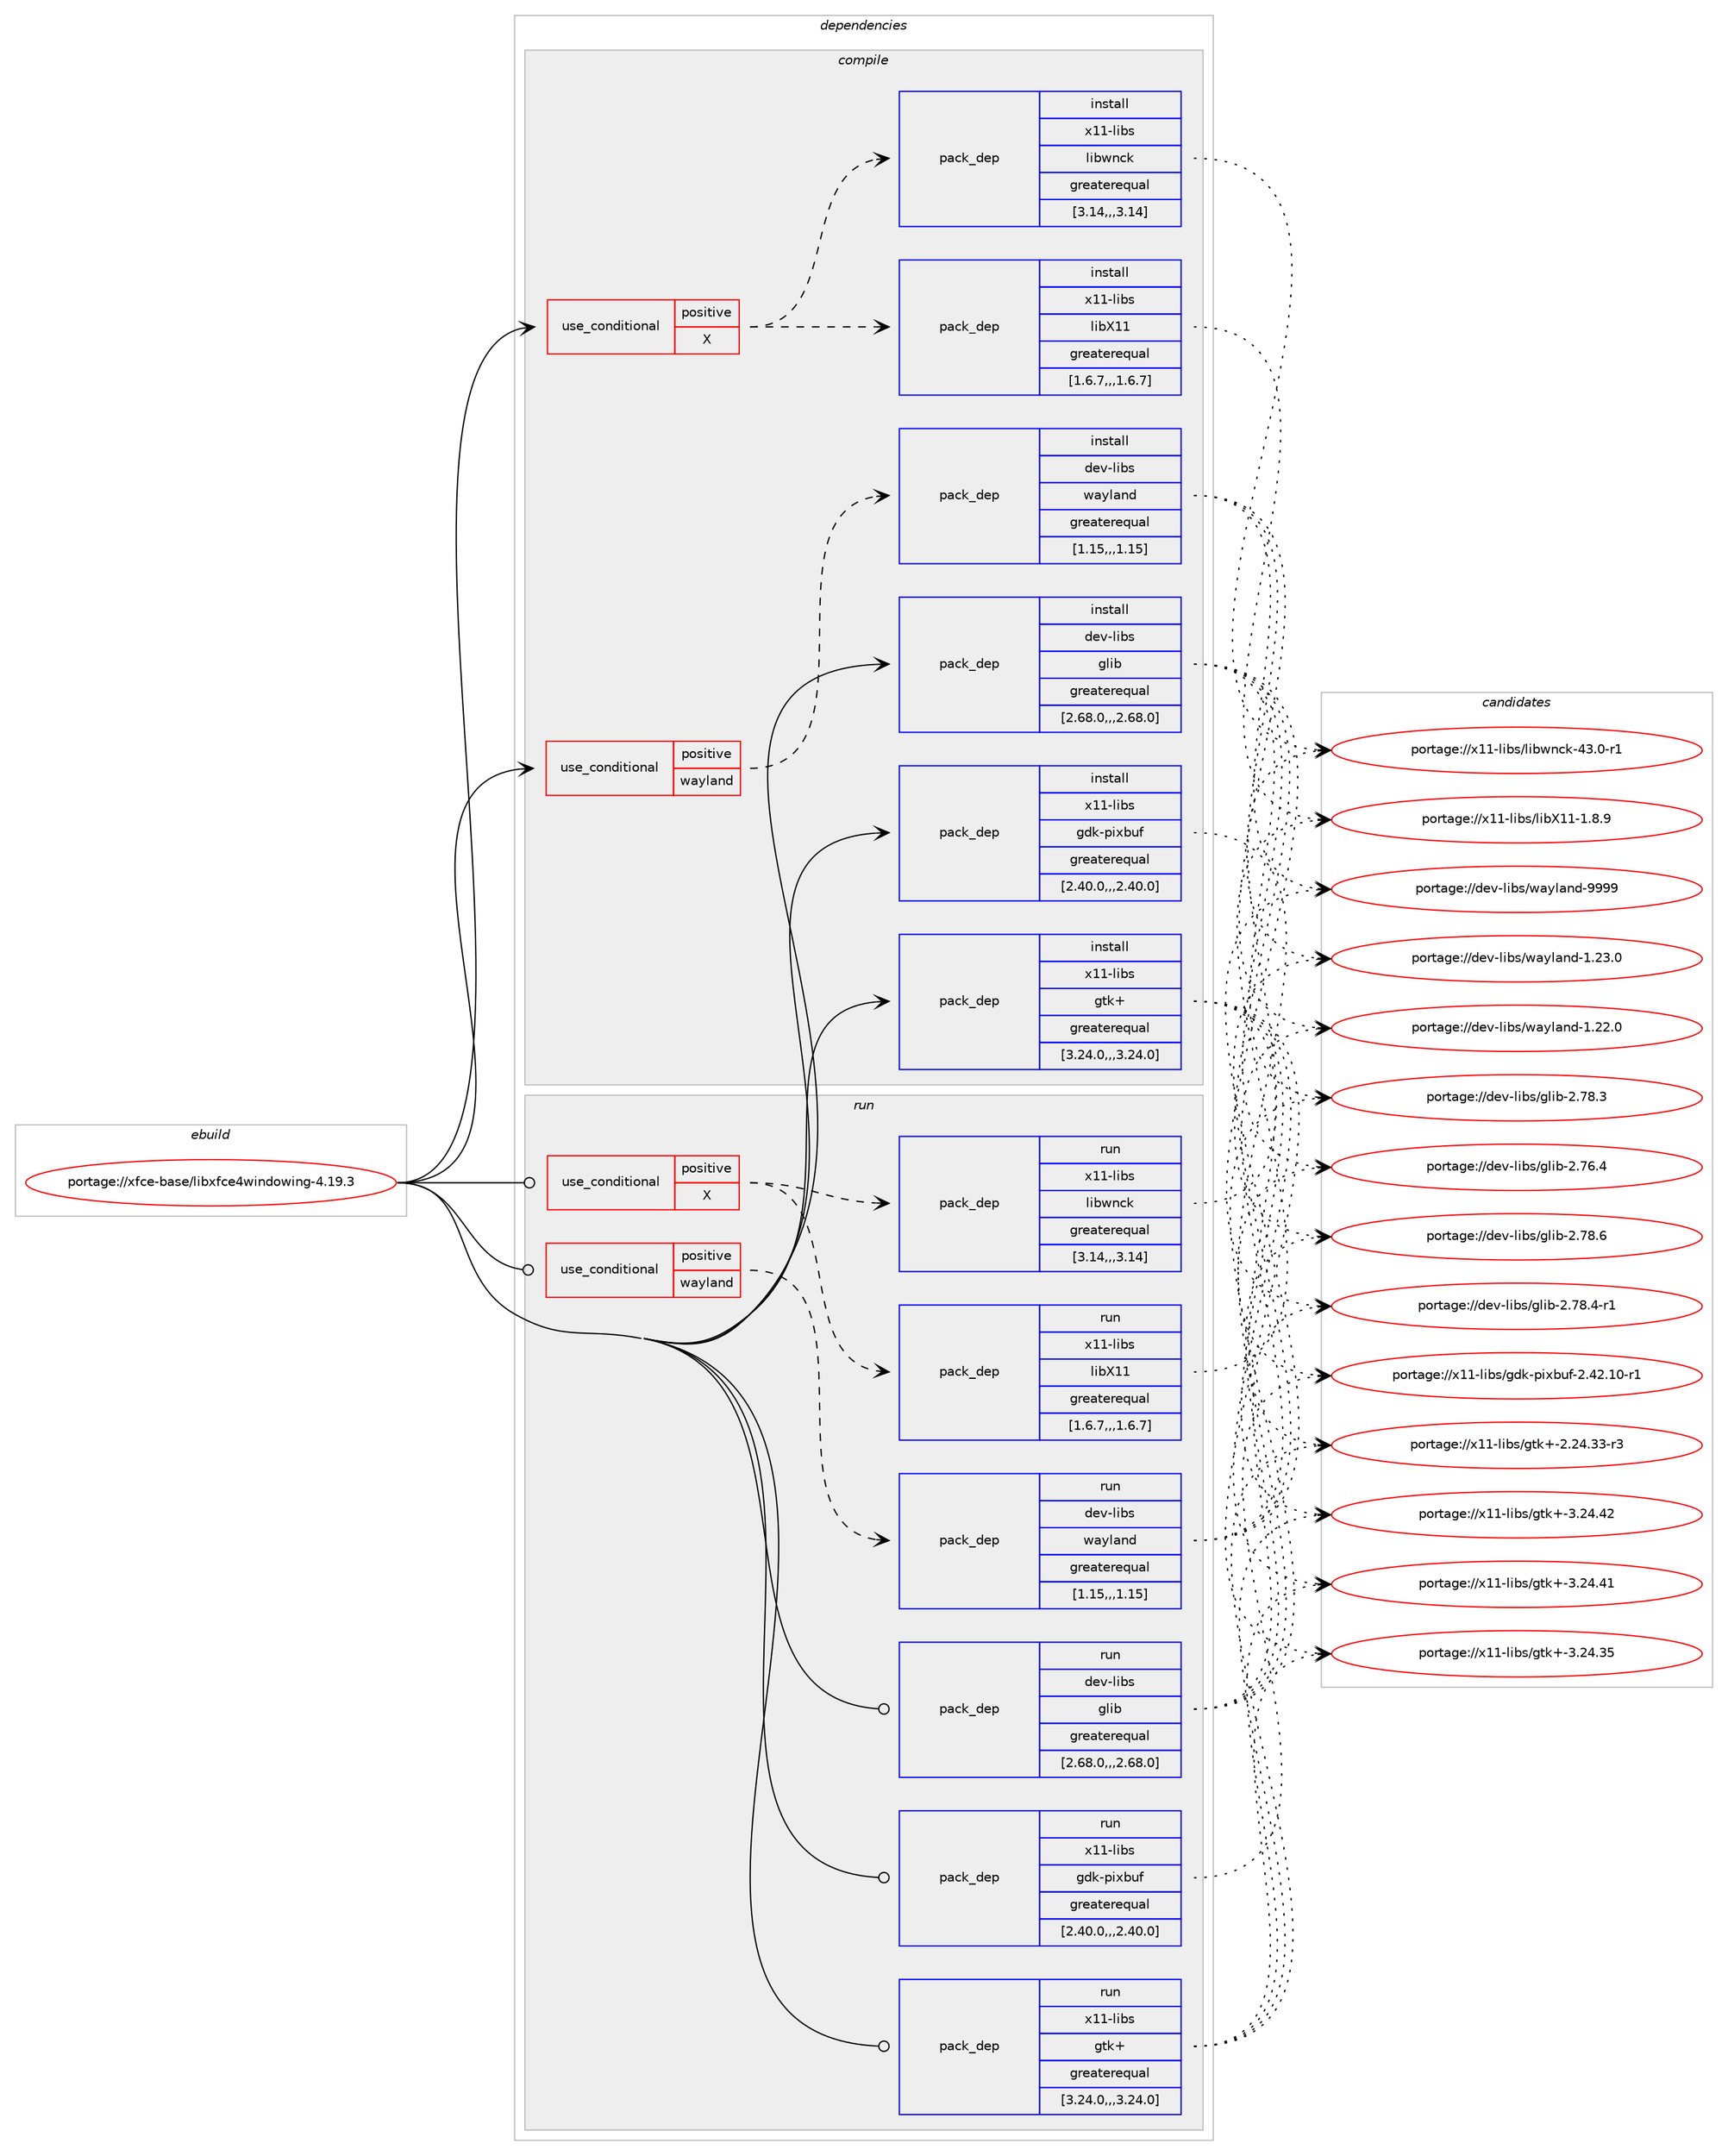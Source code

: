 digraph prolog {

# *************
# Graph options
# *************

newrank=true;
concentrate=true;
compound=true;
graph [rankdir=LR,fontname=Helvetica,fontsize=10,ranksep=1.5];#, ranksep=2.5, nodesep=0.2];
edge  [arrowhead=vee];
node  [fontname=Helvetica,fontsize=10];

# **********
# The ebuild
# **********

subgraph cluster_leftcol {
color=gray;
label=<<i>ebuild</i>>;
id [label="portage://xfce-base/libxfce4windowing-4.19.3", color=red, width=4, href="../xfce-base/libxfce4windowing-4.19.3.svg"];
}

# ****************
# The dependencies
# ****************

subgraph cluster_midcol {
color=gray;
label=<<i>dependencies</i>>;
subgraph cluster_compile {
fillcolor="#eeeeee";
style=filled;
label=<<i>compile</i>>;
subgraph cond123717 {
dependency470203 [label=<<TABLE BORDER="0" CELLBORDER="1" CELLSPACING="0" CELLPADDING="4"><TR><TD ROWSPAN="3" CELLPADDING="10">use_conditional</TD></TR><TR><TD>positive</TD></TR><TR><TD>X</TD></TR></TABLE>>, shape=none, color=red];
subgraph pack343048 {
dependency470204 [label=<<TABLE BORDER="0" CELLBORDER="1" CELLSPACING="0" CELLPADDING="4" WIDTH="220"><TR><TD ROWSPAN="6" CELLPADDING="30">pack_dep</TD></TR><TR><TD WIDTH="110">install</TD></TR><TR><TD>x11-libs</TD></TR><TR><TD>libX11</TD></TR><TR><TD>greaterequal</TD></TR><TR><TD>[1.6.7,,,1.6.7]</TD></TR></TABLE>>, shape=none, color=blue];
}
dependency470203:e -> dependency470204:w [weight=20,style="dashed",arrowhead="vee"];
subgraph pack343049 {
dependency470205 [label=<<TABLE BORDER="0" CELLBORDER="1" CELLSPACING="0" CELLPADDING="4" WIDTH="220"><TR><TD ROWSPAN="6" CELLPADDING="30">pack_dep</TD></TR><TR><TD WIDTH="110">install</TD></TR><TR><TD>x11-libs</TD></TR><TR><TD>libwnck</TD></TR><TR><TD>greaterequal</TD></TR><TR><TD>[3.14,,,3.14]</TD></TR></TABLE>>, shape=none, color=blue];
}
dependency470203:e -> dependency470205:w [weight=20,style="dashed",arrowhead="vee"];
}
id:e -> dependency470203:w [weight=20,style="solid",arrowhead="vee"];
subgraph cond123718 {
dependency470206 [label=<<TABLE BORDER="0" CELLBORDER="1" CELLSPACING="0" CELLPADDING="4"><TR><TD ROWSPAN="3" CELLPADDING="10">use_conditional</TD></TR><TR><TD>positive</TD></TR><TR><TD>wayland</TD></TR></TABLE>>, shape=none, color=red];
subgraph pack343050 {
dependency470207 [label=<<TABLE BORDER="0" CELLBORDER="1" CELLSPACING="0" CELLPADDING="4" WIDTH="220"><TR><TD ROWSPAN="6" CELLPADDING="30">pack_dep</TD></TR><TR><TD WIDTH="110">install</TD></TR><TR><TD>dev-libs</TD></TR><TR><TD>wayland</TD></TR><TR><TD>greaterequal</TD></TR><TR><TD>[1.15,,,1.15]</TD></TR></TABLE>>, shape=none, color=blue];
}
dependency470206:e -> dependency470207:w [weight=20,style="dashed",arrowhead="vee"];
}
id:e -> dependency470206:w [weight=20,style="solid",arrowhead="vee"];
subgraph pack343051 {
dependency470208 [label=<<TABLE BORDER="0" CELLBORDER="1" CELLSPACING="0" CELLPADDING="4" WIDTH="220"><TR><TD ROWSPAN="6" CELLPADDING="30">pack_dep</TD></TR><TR><TD WIDTH="110">install</TD></TR><TR><TD>dev-libs</TD></TR><TR><TD>glib</TD></TR><TR><TD>greaterequal</TD></TR><TR><TD>[2.68.0,,,2.68.0]</TD></TR></TABLE>>, shape=none, color=blue];
}
id:e -> dependency470208:w [weight=20,style="solid",arrowhead="vee"];
subgraph pack343052 {
dependency470209 [label=<<TABLE BORDER="0" CELLBORDER="1" CELLSPACING="0" CELLPADDING="4" WIDTH="220"><TR><TD ROWSPAN="6" CELLPADDING="30">pack_dep</TD></TR><TR><TD WIDTH="110">install</TD></TR><TR><TD>x11-libs</TD></TR><TR><TD>gdk-pixbuf</TD></TR><TR><TD>greaterequal</TD></TR><TR><TD>[2.40.0,,,2.40.0]</TD></TR></TABLE>>, shape=none, color=blue];
}
id:e -> dependency470209:w [weight=20,style="solid",arrowhead="vee"];
subgraph pack343053 {
dependency470210 [label=<<TABLE BORDER="0" CELLBORDER="1" CELLSPACING="0" CELLPADDING="4" WIDTH="220"><TR><TD ROWSPAN="6" CELLPADDING="30">pack_dep</TD></TR><TR><TD WIDTH="110">install</TD></TR><TR><TD>x11-libs</TD></TR><TR><TD>gtk+</TD></TR><TR><TD>greaterequal</TD></TR><TR><TD>[3.24.0,,,3.24.0]</TD></TR></TABLE>>, shape=none, color=blue];
}
id:e -> dependency470210:w [weight=20,style="solid",arrowhead="vee"];
}
subgraph cluster_compileandrun {
fillcolor="#eeeeee";
style=filled;
label=<<i>compile and run</i>>;
}
subgraph cluster_run {
fillcolor="#eeeeee";
style=filled;
label=<<i>run</i>>;
subgraph cond123719 {
dependency470211 [label=<<TABLE BORDER="0" CELLBORDER="1" CELLSPACING="0" CELLPADDING="4"><TR><TD ROWSPAN="3" CELLPADDING="10">use_conditional</TD></TR><TR><TD>positive</TD></TR><TR><TD>X</TD></TR></TABLE>>, shape=none, color=red];
subgraph pack343054 {
dependency470212 [label=<<TABLE BORDER="0" CELLBORDER="1" CELLSPACING="0" CELLPADDING="4" WIDTH="220"><TR><TD ROWSPAN="6" CELLPADDING="30">pack_dep</TD></TR><TR><TD WIDTH="110">run</TD></TR><TR><TD>x11-libs</TD></TR><TR><TD>libX11</TD></TR><TR><TD>greaterequal</TD></TR><TR><TD>[1.6.7,,,1.6.7]</TD></TR></TABLE>>, shape=none, color=blue];
}
dependency470211:e -> dependency470212:w [weight=20,style="dashed",arrowhead="vee"];
subgraph pack343055 {
dependency470213 [label=<<TABLE BORDER="0" CELLBORDER="1" CELLSPACING="0" CELLPADDING="4" WIDTH="220"><TR><TD ROWSPAN="6" CELLPADDING="30">pack_dep</TD></TR><TR><TD WIDTH="110">run</TD></TR><TR><TD>x11-libs</TD></TR><TR><TD>libwnck</TD></TR><TR><TD>greaterequal</TD></TR><TR><TD>[3.14,,,3.14]</TD></TR></TABLE>>, shape=none, color=blue];
}
dependency470211:e -> dependency470213:w [weight=20,style="dashed",arrowhead="vee"];
}
id:e -> dependency470211:w [weight=20,style="solid",arrowhead="odot"];
subgraph cond123720 {
dependency470214 [label=<<TABLE BORDER="0" CELLBORDER="1" CELLSPACING="0" CELLPADDING="4"><TR><TD ROWSPAN="3" CELLPADDING="10">use_conditional</TD></TR><TR><TD>positive</TD></TR><TR><TD>wayland</TD></TR></TABLE>>, shape=none, color=red];
subgraph pack343056 {
dependency470215 [label=<<TABLE BORDER="0" CELLBORDER="1" CELLSPACING="0" CELLPADDING="4" WIDTH="220"><TR><TD ROWSPAN="6" CELLPADDING="30">pack_dep</TD></TR><TR><TD WIDTH="110">run</TD></TR><TR><TD>dev-libs</TD></TR><TR><TD>wayland</TD></TR><TR><TD>greaterequal</TD></TR><TR><TD>[1.15,,,1.15]</TD></TR></TABLE>>, shape=none, color=blue];
}
dependency470214:e -> dependency470215:w [weight=20,style="dashed",arrowhead="vee"];
}
id:e -> dependency470214:w [weight=20,style="solid",arrowhead="odot"];
subgraph pack343057 {
dependency470216 [label=<<TABLE BORDER="0" CELLBORDER="1" CELLSPACING="0" CELLPADDING="4" WIDTH="220"><TR><TD ROWSPAN="6" CELLPADDING="30">pack_dep</TD></TR><TR><TD WIDTH="110">run</TD></TR><TR><TD>dev-libs</TD></TR><TR><TD>glib</TD></TR><TR><TD>greaterequal</TD></TR><TR><TD>[2.68.0,,,2.68.0]</TD></TR></TABLE>>, shape=none, color=blue];
}
id:e -> dependency470216:w [weight=20,style="solid",arrowhead="odot"];
subgraph pack343058 {
dependency470217 [label=<<TABLE BORDER="0" CELLBORDER="1" CELLSPACING="0" CELLPADDING="4" WIDTH="220"><TR><TD ROWSPAN="6" CELLPADDING="30">pack_dep</TD></TR><TR><TD WIDTH="110">run</TD></TR><TR><TD>x11-libs</TD></TR><TR><TD>gdk-pixbuf</TD></TR><TR><TD>greaterequal</TD></TR><TR><TD>[2.40.0,,,2.40.0]</TD></TR></TABLE>>, shape=none, color=blue];
}
id:e -> dependency470217:w [weight=20,style="solid",arrowhead="odot"];
subgraph pack343059 {
dependency470218 [label=<<TABLE BORDER="0" CELLBORDER="1" CELLSPACING="0" CELLPADDING="4" WIDTH="220"><TR><TD ROWSPAN="6" CELLPADDING="30">pack_dep</TD></TR><TR><TD WIDTH="110">run</TD></TR><TR><TD>x11-libs</TD></TR><TR><TD>gtk+</TD></TR><TR><TD>greaterequal</TD></TR><TR><TD>[3.24.0,,,3.24.0]</TD></TR></TABLE>>, shape=none, color=blue];
}
id:e -> dependency470218:w [weight=20,style="solid",arrowhead="odot"];
}
}

# **************
# The candidates
# **************

subgraph cluster_choices {
rank=same;
color=gray;
label=<<i>candidates</i>>;

subgraph choice343048 {
color=black;
nodesep=1;
choice120494945108105981154710810598884949454946564657 [label="portage://x11-libs/libX11-1.8.9", color=red, width=4,href="../x11-libs/libX11-1.8.9.svg"];
dependency470204:e -> choice120494945108105981154710810598884949454946564657:w [style=dotted,weight="100"];
}
subgraph choice343049 {
color=black;
nodesep=1;
choice1204949451081059811547108105981191109910745525146484511449 [label="portage://x11-libs/libwnck-43.0-r1", color=red, width=4,href="../x11-libs/libwnck-43.0-r1.svg"];
dependency470205:e -> choice1204949451081059811547108105981191109910745525146484511449:w [style=dotted,weight="100"];
}
subgraph choice343050 {
color=black;
nodesep=1;
choice10010111845108105981154711997121108971101004557575757 [label="portage://dev-libs/wayland-9999", color=red, width=4,href="../dev-libs/wayland-9999.svg"];
choice100101118451081059811547119971211089711010045494650514648 [label="portage://dev-libs/wayland-1.23.0", color=red, width=4,href="../dev-libs/wayland-1.23.0.svg"];
choice100101118451081059811547119971211089711010045494650504648 [label="portage://dev-libs/wayland-1.22.0", color=red, width=4,href="../dev-libs/wayland-1.22.0.svg"];
dependency470207:e -> choice10010111845108105981154711997121108971101004557575757:w [style=dotted,weight="100"];
dependency470207:e -> choice100101118451081059811547119971211089711010045494650514648:w [style=dotted,weight="100"];
dependency470207:e -> choice100101118451081059811547119971211089711010045494650504648:w [style=dotted,weight="100"];
}
subgraph choice343051 {
color=black;
nodesep=1;
choice1001011184510810598115471031081059845504655564654 [label="portage://dev-libs/glib-2.78.6", color=red, width=4,href="../dev-libs/glib-2.78.6.svg"];
choice10010111845108105981154710310810598455046555646524511449 [label="portage://dev-libs/glib-2.78.4-r1", color=red, width=4,href="../dev-libs/glib-2.78.4-r1.svg"];
choice1001011184510810598115471031081059845504655564651 [label="portage://dev-libs/glib-2.78.3", color=red, width=4,href="../dev-libs/glib-2.78.3.svg"];
choice1001011184510810598115471031081059845504655544652 [label="portage://dev-libs/glib-2.76.4", color=red, width=4,href="../dev-libs/glib-2.76.4.svg"];
dependency470208:e -> choice1001011184510810598115471031081059845504655564654:w [style=dotted,weight="100"];
dependency470208:e -> choice10010111845108105981154710310810598455046555646524511449:w [style=dotted,weight="100"];
dependency470208:e -> choice1001011184510810598115471031081059845504655564651:w [style=dotted,weight="100"];
dependency470208:e -> choice1001011184510810598115471031081059845504655544652:w [style=dotted,weight="100"];
}
subgraph choice343052 {
color=black;
nodesep=1;
choice1204949451081059811547103100107451121051209811710245504652504649484511449 [label="portage://x11-libs/gdk-pixbuf-2.42.10-r1", color=red, width=4,href="../x11-libs/gdk-pixbuf-2.42.10-r1.svg"];
dependency470209:e -> choice1204949451081059811547103100107451121051209811710245504652504649484511449:w [style=dotted,weight="100"];
}
subgraph choice343053 {
color=black;
nodesep=1;
choice1204949451081059811547103116107434551465052465250 [label="portage://x11-libs/gtk+-3.24.42", color=red, width=4,href="../x11-libs/gtk+-3.24.42.svg"];
choice1204949451081059811547103116107434551465052465249 [label="portage://x11-libs/gtk+-3.24.41", color=red, width=4,href="../x11-libs/gtk+-3.24.41.svg"];
choice1204949451081059811547103116107434551465052465153 [label="portage://x11-libs/gtk+-3.24.35", color=red, width=4,href="../x11-libs/gtk+-3.24.35.svg"];
choice12049494510810598115471031161074345504650524651514511451 [label="portage://x11-libs/gtk+-2.24.33-r3", color=red, width=4,href="../x11-libs/gtk+-2.24.33-r3.svg"];
dependency470210:e -> choice1204949451081059811547103116107434551465052465250:w [style=dotted,weight="100"];
dependency470210:e -> choice1204949451081059811547103116107434551465052465249:w [style=dotted,weight="100"];
dependency470210:e -> choice1204949451081059811547103116107434551465052465153:w [style=dotted,weight="100"];
dependency470210:e -> choice12049494510810598115471031161074345504650524651514511451:w [style=dotted,weight="100"];
}
subgraph choice343054 {
color=black;
nodesep=1;
choice120494945108105981154710810598884949454946564657 [label="portage://x11-libs/libX11-1.8.9", color=red, width=4,href="../x11-libs/libX11-1.8.9.svg"];
dependency470212:e -> choice120494945108105981154710810598884949454946564657:w [style=dotted,weight="100"];
}
subgraph choice343055 {
color=black;
nodesep=1;
choice1204949451081059811547108105981191109910745525146484511449 [label="portage://x11-libs/libwnck-43.0-r1", color=red, width=4,href="../x11-libs/libwnck-43.0-r1.svg"];
dependency470213:e -> choice1204949451081059811547108105981191109910745525146484511449:w [style=dotted,weight="100"];
}
subgraph choice343056 {
color=black;
nodesep=1;
choice10010111845108105981154711997121108971101004557575757 [label="portage://dev-libs/wayland-9999", color=red, width=4,href="../dev-libs/wayland-9999.svg"];
choice100101118451081059811547119971211089711010045494650514648 [label="portage://dev-libs/wayland-1.23.0", color=red, width=4,href="../dev-libs/wayland-1.23.0.svg"];
choice100101118451081059811547119971211089711010045494650504648 [label="portage://dev-libs/wayland-1.22.0", color=red, width=4,href="../dev-libs/wayland-1.22.0.svg"];
dependency470215:e -> choice10010111845108105981154711997121108971101004557575757:w [style=dotted,weight="100"];
dependency470215:e -> choice100101118451081059811547119971211089711010045494650514648:w [style=dotted,weight="100"];
dependency470215:e -> choice100101118451081059811547119971211089711010045494650504648:w [style=dotted,weight="100"];
}
subgraph choice343057 {
color=black;
nodesep=1;
choice1001011184510810598115471031081059845504655564654 [label="portage://dev-libs/glib-2.78.6", color=red, width=4,href="../dev-libs/glib-2.78.6.svg"];
choice10010111845108105981154710310810598455046555646524511449 [label="portage://dev-libs/glib-2.78.4-r1", color=red, width=4,href="../dev-libs/glib-2.78.4-r1.svg"];
choice1001011184510810598115471031081059845504655564651 [label="portage://dev-libs/glib-2.78.3", color=red, width=4,href="../dev-libs/glib-2.78.3.svg"];
choice1001011184510810598115471031081059845504655544652 [label="portage://dev-libs/glib-2.76.4", color=red, width=4,href="../dev-libs/glib-2.76.4.svg"];
dependency470216:e -> choice1001011184510810598115471031081059845504655564654:w [style=dotted,weight="100"];
dependency470216:e -> choice10010111845108105981154710310810598455046555646524511449:w [style=dotted,weight="100"];
dependency470216:e -> choice1001011184510810598115471031081059845504655564651:w [style=dotted,weight="100"];
dependency470216:e -> choice1001011184510810598115471031081059845504655544652:w [style=dotted,weight="100"];
}
subgraph choice343058 {
color=black;
nodesep=1;
choice1204949451081059811547103100107451121051209811710245504652504649484511449 [label="portage://x11-libs/gdk-pixbuf-2.42.10-r1", color=red, width=4,href="../x11-libs/gdk-pixbuf-2.42.10-r1.svg"];
dependency470217:e -> choice1204949451081059811547103100107451121051209811710245504652504649484511449:w [style=dotted,weight="100"];
}
subgraph choice343059 {
color=black;
nodesep=1;
choice1204949451081059811547103116107434551465052465250 [label="portage://x11-libs/gtk+-3.24.42", color=red, width=4,href="../x11-libs/gtk+-3.24.42.svg"];
choice1204949451081059811547103116107434551465052465249 [label="portage://x11-libs/gtk+-3.24.41", color=red, width=4,href="../x11-libs/gtk+-3.24.41.svg"];
choice1204949451081059811547103116107434551465052465153 [label="portage://x11-libs/gtk+-3.24.35", color=red, width=4,href="../x11-libs/gtk+-3.24.35.svg"];
choice12049494510810598115471031161074345504650524651514511451 [label="portage://x11-libs/gtk+-2.24.33-r3", color=red, width=4,href="../x11-libs/gtk+-2.24.33-r3.svg"];
dependency470218:e -> choice1204949451081059811547103116107434551465052465250:w [style=dotted,weight="100"];
dependency470218:e -> choice1204949451081059811547103116107434551465052465249:w [style=dotted,weight="100"];
dependency470218:e -> choice1204949451081059811547103116107434551465052465153:w [style=dotted,weight="100"];
dependency470218:e -> choice12049494510810598115471031161074345504650524651514511451:w [style=dotted,weight="100"];
}
}

}
